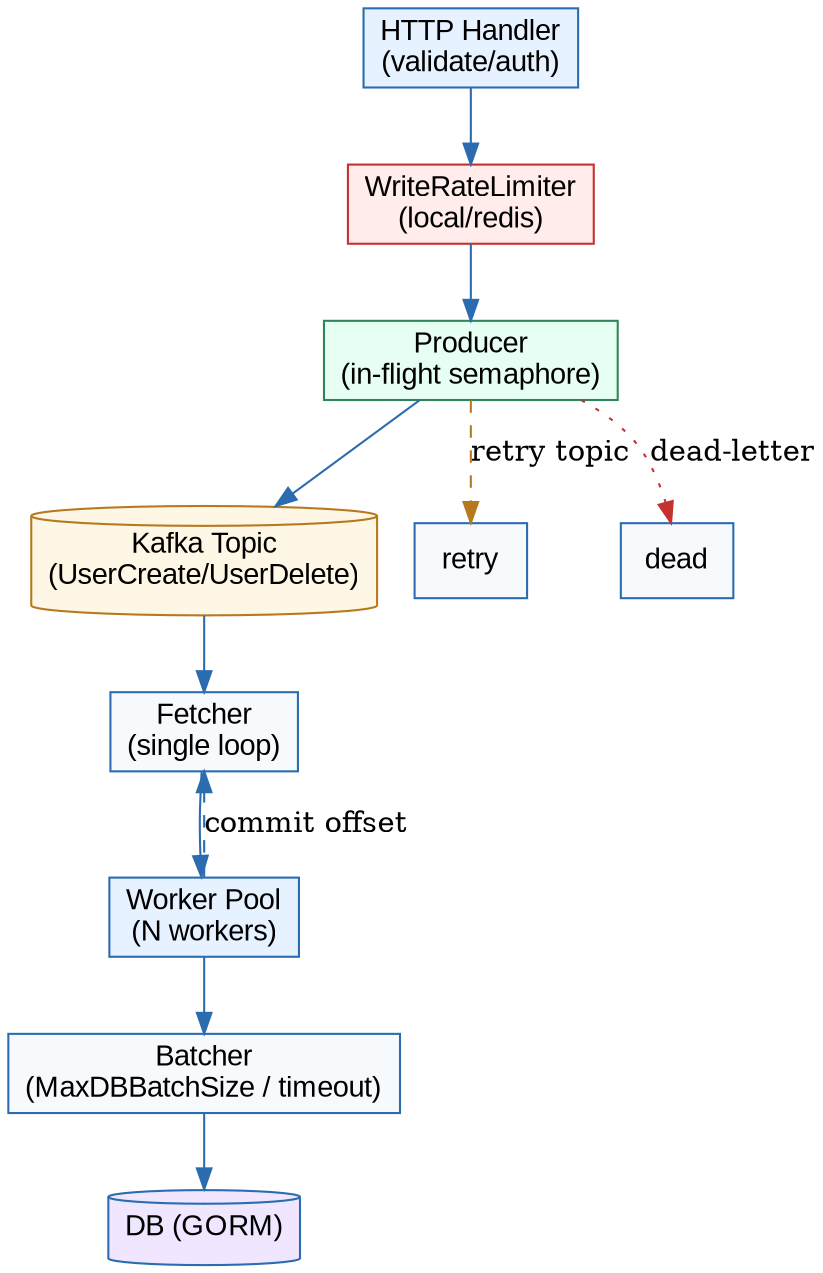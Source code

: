 digraph pc_flow {
  rankdir=TB;
  graph [fontname="Arial"];
  node [shape=box, style=rounded, fontname="Arial", color="#2B6CB0", fillcolor="#F7FAFC", style="filled"];
  edge [color="#2B6CB0"];

  handler [label="HTTP Handler\n(validate/auth)", fillcolor="#E6F2FF"];
  limiter [label="WriteRateLimiter\n(local/redis)", fillcolor="#FFECEB", color="#C53030"];
  producer [label="Producer\n(in-flight semaphore)", fillcolor="#E6FFF2", color="#2F855A"];
  kafka [label="Kafka Topic\n(UserCreate/UserDelete)", shape=cylinder, fillcolor="#FFF7E6", color="#B7791F"];
  fetcher [label="Fetcher\n(single loop)"];
  worker_pool [label="Worker Pool\n(N workers)", fillcolor="#E6F2FF"];
  batch [label="Batcher\n(MaxDBBatchSize / timeout)"];
  db [label="DB (GORM)", shape=cylinder, fillcolor="#F0E6FF"];

  handler -> limiter -> producer -> kafka;
  kafka -> fetcher -> worker_pool -> batch -> db;
  worker_pool -> fetcher [style=dashed, label="commit offset"];

  // failure paths
  producer -> retry [label="retry topic", color="#B7791F", style=dashed];
  producer -> dead [label="dead-letter", color="#C53030", style=dotted];
}
